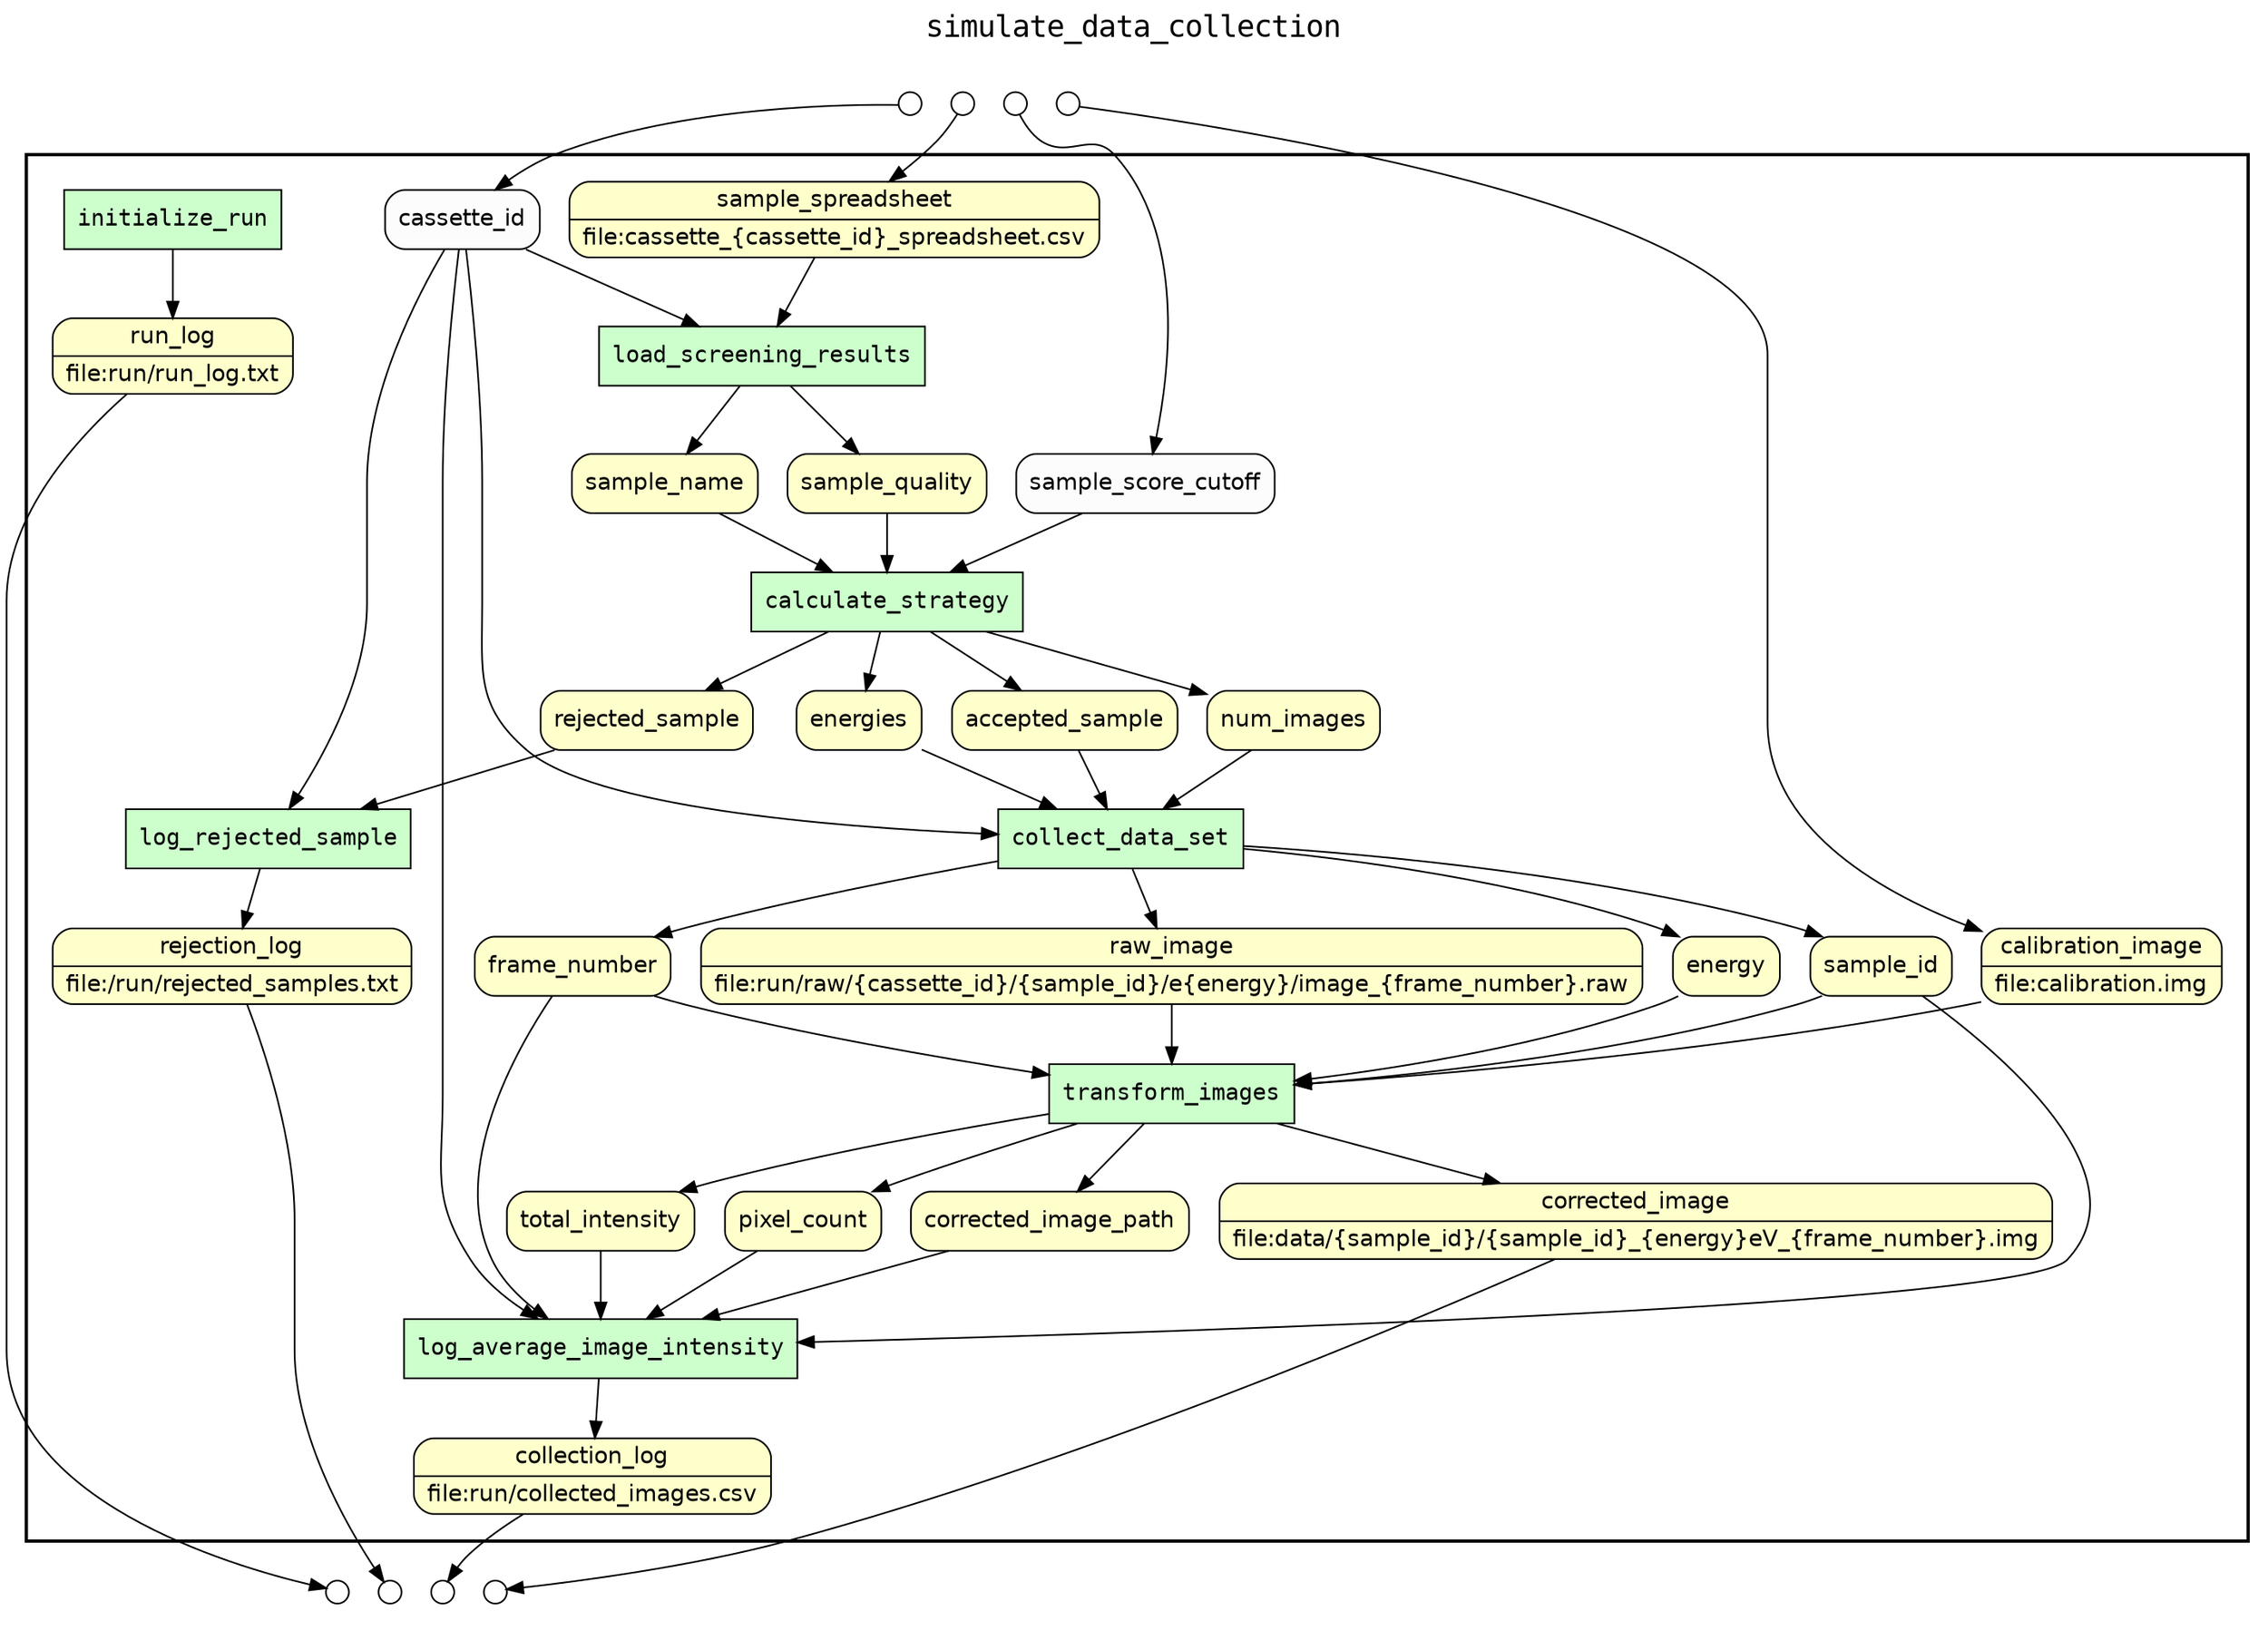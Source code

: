 digraph Workflow {
rankdir=TB

/* Title for graph */
fontname=Courier; fontsize=18; labelloc=t
label="simulate_data_collection"

/* Start of double cluster for drawing box around nodes in workflow */
subgraph cluster0 {label=""; penwidth=2; fontsize=18
subgraph cluster1 {label=""; color="white"

/* Nodes representing programs in workflow */
node[shape=box style="filled" fillcolor="#CCFFCC" peripheries=1 fontname="Courier"]
node1 [label="initialize_run"]
node2 [label="load_screening_results"]
node3 [label="calculate_strategy"]
node4 [label="log_rejected_sample"]
node5 [label="collect_data_set"]
node6 [label="transform_images"]
node7 [label="log_average_image_intensity"]

/* Nodes representing subworkflows in workflow */
node[shape=box style="filled" fillcolor="#CCFFCC" peripheries=2 fontname="Courier"]

/* Nodes for data channels in workflow */
node[shape=box style="rounded,filled" fillcolor="#FFFFCC" peripheries=1 fontname="Helvetica"]
node8 [shape=record rankdir=LR label="{<f0> corrected_image |<f1> file:data/\{sample_id\}/\{sample_id\}_\{energy\}eV_\{frame_number\}.img}"];
node9 [shape=record rankdir=LR label="{<f0> run_log |<f1> file:run/run_log.txt}"];
node10 [shape=record rankdir=LR label="{<f0> collection_log |<f1> file:run/collected_images.csv}"];
node11 [shape=record rankdir=LR label="{<f0> rejection_log |<f1> file:/run/rejected_samples.txt}"];
node12 [shape=record rankdir=LR label="{<f0> sample_spreadsheet |<f1> file:cassette_\{cassette_id\}_spreadsheet.csv}"];
node13 [label="sample_name"]
node14 [label="sample_quality"]
node15 [label="rejected_sample"]
node16 [label="accepted_sample"]
node17 [label="num_images"]
node18 [label="energies"]
node19 [label="sample_id"]
node20 [label="energy"]
node21 [label="frame_number"]
node22 [shape=record rankdir=LR label="{<f0> raw_image |<f1> file:run/raw/\{cassette_id\}/\{sample_id\}/e\{energy\}/image_\{frame_number\}.raw}"];
node23 [shape=record rankdir=LR label="{<f0> calibration_image |<f1> file:calibration.img}"];
node24 [label="corrected_image_path"]
node25 [label="total_intensity"]
node26 [label="pixel_count"]
node[shape=box style="rounded,filled" fillcolor="#FCFCFC" peripheries=1 fontname="Helvetica"]
node27 [label="cassette_id"]
node28 [label="sample_score_cutoff"]

/* Edges for channels between programs and channels */
node1 -> node9
node2 -> node13
node2 -> node14
node27 -> node2
node12 -> node2
node3 -> node16
node3 -> node15
node3 -> node17
node3 -> node18
node28 -> node3
node13 -> node3
node14 -> node3
node4 -> node11
node27 -> node4
node15 -> node4
node5 -> node19
node5 -> node20
node5 -> node21
node5 -> node22
node27 -> node5
node16 -> node5
node17 -> node5
node18 -> node5
node6 -> node8
node6 -> node24
node6 -> node25
node6 -> node26
node19 -> node6
node20 -> node6
node21 -> node6
node22 -> node6
node23 -> node6
node7 -> node10
node27 -> node7
node19 -> node7
node21 -> node7
node24 -> node7
node25 -> node7
node26 -> node7

/* End of double cluster for drawing box around nodes in workflow */
}}

/* Nodes representing workflow ports */
node[shape=circle style="rounded,filled" fillcolor="#FFFFFF" peripheries=1 fontname="Helvetica" width=0.2]
subgraph cluster2 { label="" color="white"
subgraph cluster3 { label="" color="white"
node29 [label=""]
node30 [label=""]
node31 [label=""]
node32 [label=""]
}}
subgraph cluster4 { label="" color="white"
subgraph cluster5 { label="" color="white"
node33 [label=""]
node34 [label=""]
node35 [label=""]
node36 [label=""]
}}

/* Edges between channels and ports */
node29 -> node27
node30 -> node28
node31 -> node12
node32 -> node23
node8 -> node33
node9 -> node34
node10 -> node35
node11 -> node36
}
